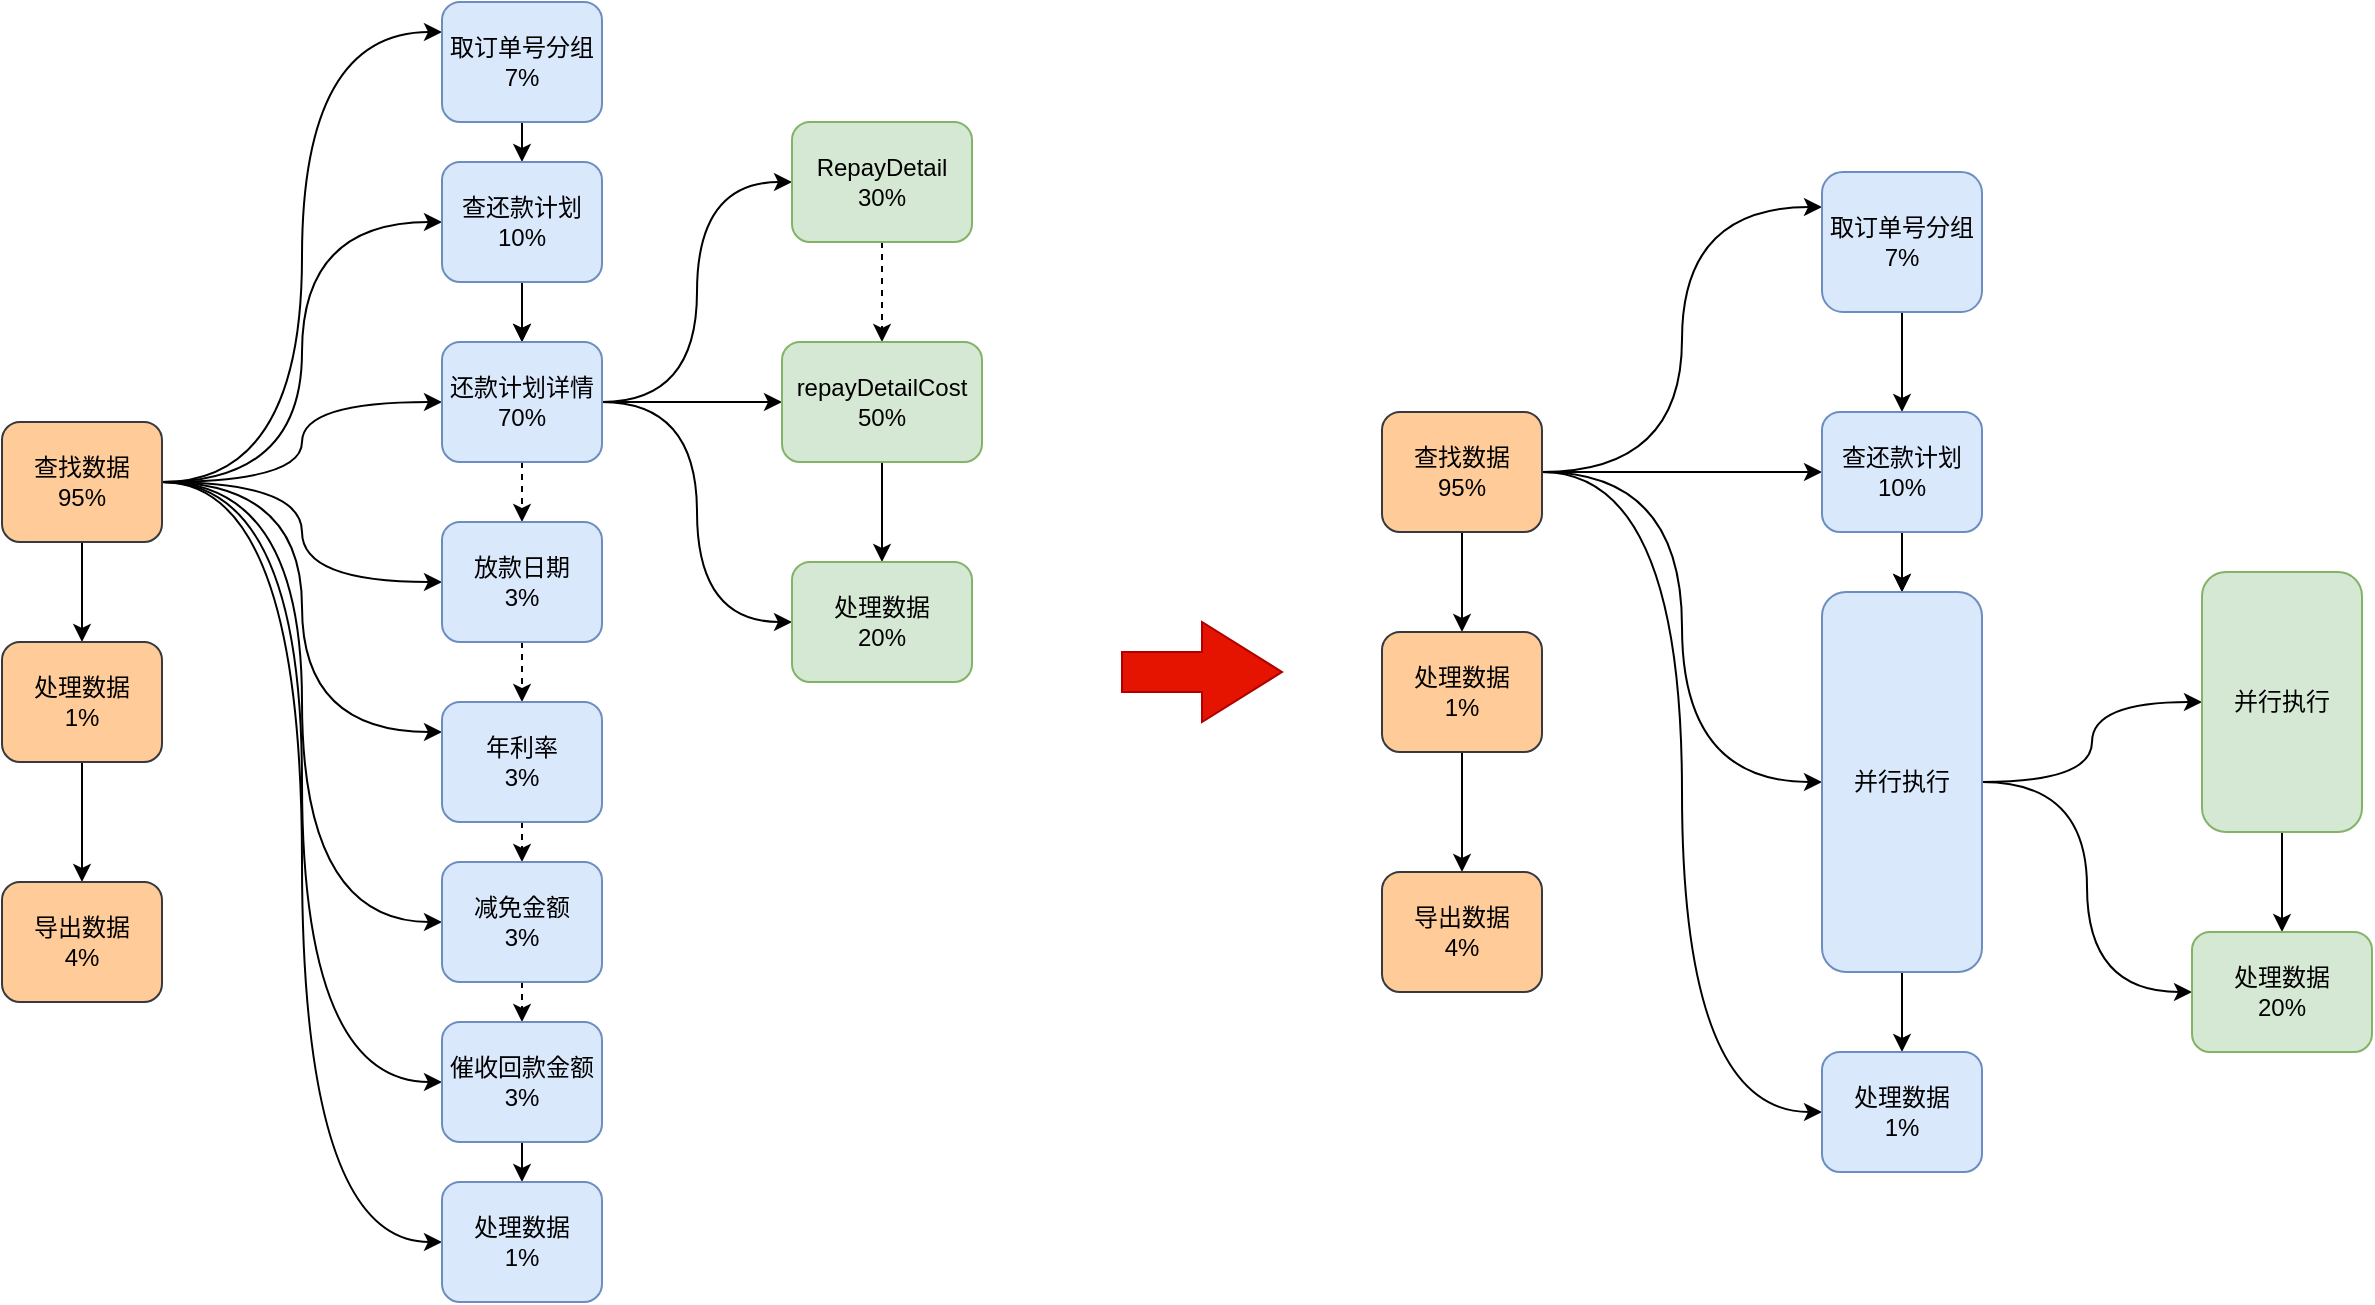 <mxfile version="21.2.9" type="github">
  <diagram name="第 1 页" id="64EU-2JhXtWUbH2v4anR">
    <mxGraphModel dx="1050" dy="582" grid="1" gridSize="10" guides="1" tooltips="1" connect="1" arrows="1" fold="1" page="1" pageScale="1" pageWidth="827" pageHeight="1169" math="0" shadow="0">
      <root>
        <mxCell id="0" />
        <mxCell id="1" parent="0" />
        <mxCell id="YcL_Hn9VU11S4dy8umJO-40" style="edgeStyle=orthogonalEdgeStyle;rounded=0;orthogonalLoop=1;jettySize=auto;html=1;exitX=0.5;exitY=1;exitDx=0;exitDy=0;entryX=0.5;entryY=0;entryDx=0;entryDy=0;" edge="1" parent="1" source="YcL_Hn9VU11S4dy8umJO-1" target="YcL_Hn9VU11S4dy8umJO-2">
          <mxGeometry relative="1" as="geometry" />
        </mxCell>
        <mxCell id="YcL_Hn9VU11S4dy8umJO-57" style="edgeStyle=orthogonalEdgeStyle;orthogonalLoop=1;jettySize=auto;html=1;exitX=1;exitY=0.5;exitDx=0;exitDy=0;entryX=0;entryY=0.5;entryDx=0;entryDy=0;curved=1;" edge="1" parent="1" source="YcL_Hn9VU11S4dy8umJO-1" target="YcL_Hn9VU11S4dy8umJO-10">
          <mxGeometry relative="1" as="geometry" />
        </mxCell>
        <mxCell id="YcL_Hn9VU11S4dy8umJO-59" style="edgeStyle=orthogonalEdgeStyle;orthogonalLoop=1;jettySize=auto;html=1;exitX=1;exitY=0.5;exitDx=0;exitDy=0;entryX=0;entryY=0.25;entryDx=0;entryDy=0;curved=1;" edge="1" parent="1" source="YcL_Hn9VU11S4dy8umJO-1" target="YcL_Hn9VU11S4dy8umJO-7">
          <mxGeometry relative="1" as="geometry" />
        </mxCell>
        <mxCell id="YcL_Hn9VU11S4dy8umJO-60" style="edgeStyle=orthogonalEdgeStyle;orthogonalLoop=1;jettySize=auto;html=1;exitX=1;exitY=0.5;exitDx=0;exitDy=0;entryX=0;entryY=0.5;entryDx=0;entryDy=0;curved=1;" edge="1" parent="1" source="YcL_Hn9VU11S4dy8umJO-1" target="YcL_Hn9VU11S4dy8umJO-8">
          <mxGeometry relative="1" as="geometry" />
        </mxCell>
        <mxCell id="YcL_Hn9VU11S4dy8umJO-61" style="edgeStyle=orthogonalEdgeStyle;orthogonalLoop=1;jettySize=auto;html=1;exitX=1;exitY=0.5;exitDx=0;exitDy=0;entryX=0;entryY=0.5;entryDx=0;entryDy=0;curved=1;" edge="1" parent="1" source="YcL_Hn9VU11S4dy8umJO-1" target="YcL_Hn9VU11S4dy8umJO-9">
          <mxGeometry relative="1" as="geometry" />
        </mxCell>
        <mxCell id="YcL_Hn9VU11S4dy8umJO-62" style="edgeStyle=orthogonalEdgeStyle;orthogonalLoop=1;jettySize=auto;html=1;exitX=1;exitY=0.5;exitDx=0;exitDy=0;entryX=0;entryY=0.25;entryDx=0;entryDy=0;curved=1;" edge="1" parent="1" source="YcL_Hn9VU11S4dy8umJO-1" target="YcL_Hn9VU11S4dy8umJO-11">
          <mxGeometry relative="1" as="geometry" />
        </mxCell>
        <mxCell id="YcL_Hn9VU11S4dy8umJO-63" style="edgeStyle=orthogonalEdgeStyle;orthogonalLoop=1;jettySize=auto;html=1;exitX=1;exitY=0.5;exitDx=0;exitDy=0;entryX=0;entryY=0.5;entryDx=0;entryDy=0;curved=1;" edge="1" parent="1" source="YcL_Hn9VU11S4dy8umJO-1" target="YcL_Hn9VU11S4dy8umJO-12">
          <mxGeometry relative="1" as="geometry" />
        </mxCell>
        <mxCell id="YcL_Hn9VU11S4dy8umJO-64" style="edgeStyle=orthogonalEdgeStyle;orthogonalLoop=1;jettySize=auto;html=1;exitX=1;exitY=0.5;exitDx=0;exitDy=0;entryX=0;entryY=0.5;entryDx=0;entryDy=0;curved=1;" edge="1" parent="1" source="YcL_Hn9VU11S4dy8umJO-1" target="YcL_Hn9VU11S4dy8umJO-13">
          <mxGeometry relative="1" as="geometry" />
        </mxCell>
        <mxCell id="YcL_Hn9VU11S4dy8umJO-65" style="edgeStyle=orthogonalEdgeStyle;orthogonalLoop=1;jettySize=auto;html=1;exitX=1;exitY=0.5;exitDx=0;exitDy=0;entryX=0;entryY=0.5;entryDx=0;entryDy=0;curved=1;" edge="1" parent="1" source="YcL_Hn9VU11S4dy8umJO-1" target="YcL_Hn9VU11S4dy8umJO-29">
          <mxGeometry relative="1" as="geometry" />
        </mxCell>
        <mxCell id="YcL_Hn9VU11S4dy8umJO-1" value="&lt;font style=&quot;font-size: 12px;&quot;&gt;查找数据&lt;br&gt;95%&lt;/font&gt;" style="rounded=1;whiteSpace=wrap;html=1;shadow=0;glass=0;fillColor=#ffcc99;strokeColor=#36393d;direction=east;flipH=0;flipV=1;" vertex="1" parent="1">
          <mxGeometry x="40" y="270" width="80" height="60" as="geometry" />
        </mxCell>
        <mxCell id="YcL_Hn9VU11S4dy8umJO-41" style="edgeStyle=orthogonalEdgeStyle;rounded=0;orthogonalLoop=1;jettySize=auto;html=1;exitX=0.5;exitY=1;exitDx=0;exitDy=0;" edge="1" parent="1" source="YcL_Hn9VU11S4dy8umJO-2" target="YcL_Hn9VU11S4dy8umJO-3">
          <mxGeometry relative="1" as="geometry" />
        </mxCell>
        <mxCell id="YcL_Hn9VU11S4dy8umJO-2" value="&lt;font style=&quot;font-size: 12px;&quot;&gt;处理数据&lt;br&gt;1%&lt;/font&gt;" style="rounded=1;whiteSpace=wrap;html=1;shadow=0;glass=0;fillColor=#ffcc99;strokeColor=#36393d;direction=east;flipH=0;flipV=1;" vertex="1" parent="1">
          <mxGeometry x="40" y="380" width="80" height="60" as="geometry" />
        </mxCell>
        <mxCell id="YcL_Hn9VU11S4dy8umJO-3" value="&lt;font style=&quot;font-size: 12px;&quot;&gt;导出数据&lt;br&gt;4%&lt;/font&gt;" style="rounded=1;whiteSpace=wrap;html=1;shadow=0;glass=0;fillColor=#ffcc99;strokeColor=#36393d;direction=east;flipH=0;flipV=1;" vertex="1" parent="1">
          <mxGeometry x="40" y="500" width="80" height="60" as="geometry" />
        </mxCell>
        <mxCell id="YcL_Hn9VU11S4dy8umJO-43" style="edgeStyle=orthogonalEdgeStyle;rounded=0;orthogonalLoop=1;jettySize=auto;html=1;exitX=0.5;exitY=1;exitDx=0;exitDy=0;entryX=0.5;entryY=0;entryDx=0;entryDy=0;" edge="1" parent="1" source="YcL_Hn9VU11S4dy8umJO-7" target="YcL_Hn9VU11S4dy8umJO-8">
          <mxGeometry relative="1" as="geometry" />
        </mxCell>
        <mxCell id="YcL_Hn9VU11S4dy8umJO-7" value="取订单号分组&lt;br&gt;7%" style="rounded=1;whiteSpace=wrap;html=1;shadow=0;glass=0;fillColor=#dae8fc;strokeColor=#6c8ebf;direction=east;flipH=0;flipV=1;" vertex="1" parent="1">
          <mxGeometry x="260" y="60" width="80" height="60" as="geometry" />
        </mxCell>
        <mxCell id="YcL_Hn9VU11S4dy8umJO-44" style="edgeStyle=orthogonalEdgeStyle;rounded=0;orthogonalLoop=1;jettySize=auto;html=1;exitX=0.5;exitY=1;exitDx=0;exitDy=0;entryX=0.5;entryY=0;entryDx=0;entryDy=0;" edge="1" parent="1" source="YcL_Hn9VU11S4dy8umJO-8" target="YcL_Hn9VU11S4dy8umJO-9">
          <mxGeometry relative="1" as="geometry" />
        </mxCell>
        <mxCell id="YcL_Hn9VU11S4dy8umJO-70" value="" style="edgeStyle=orthogonalEdgeStyle;rounded=0;orthogonalLoop=1;jettySize=auto;html=1;" edge="1" parent="1" source="YcL_Hn9VU11S4dy8umJO-8" target="YcL_Hn9VU11S4dy8umJO-9">
          <mxGeometry relative="1" as="geometry" />
        </mxCell>
        <mxCell id="YcL_Hn9VU11S4dy8umJO-8" value="查还款计划&lt;br&gt;10%" style="rounded=1;whiteSpace=wrap;html=1;shadow=0;glass=0;fillColor=#dae8fc;strokeColor=#6c8ebf;direction=east;flipH=0;flipV=1;" vertex="1" parent="1">
          <mxGeometry x="260" y="140" width="80" height="60" as="geometry" />
        </mxCell>
        <mxCell id="YcL_Hn9VU11S4dy8umJO-47" style="edgeStyle=orthogonalEdgeStyle;rounded=0;orthogonalLoop=1;jettySize=auto;html=1;exitX=0.5;exitY=1;exitDx=0;exitDy=0;entryX=0.5;entryY=0;entryDx=0;entryDy=0;dashed=1;" edge="1" parent="1" source="YcL_Hn9VU11S4dy8umJO-9" target="YcL_Hn9VU11S4dy8umJO-10">
          <mxGeometry relative="1" as="geometry" />
        </mxCell>
        <mxCell id="YcL_Hn9VU11S4dy8umJO-67" style="edgeStyle=orthogonalEdgeStyle;orthogonalLoop=1;jettySize=auto;html=1;exitX=1;exitY=0.5;exitDx=0;exitDy=0;entryX=0;entryY=0.5;entryDx=0;entryDy=0;curved=1;" edge="1" parent="1" source="YcL_Hn9VU11S4dy8umJO-9" target="YcL_Hn9VU11S4dy8umJO-21">
          <mxGeometry relative="1" as="geometry" />
        </mxCell>
        <mxCell id="YcL_Hn9VU11S4dy8umJO-68" style="edgeStyle=orthogonalEdgeStyle;rounded=0;orthogonalLoop=1;jettySize=auto;html=1;exitX=1;exitY=0.5;exitDx=0;exitDy=0;entryX=0;entryY=0.5;entryDx=0;entryDy=0;" edge="1" parent="1" source="YcL_Hn9VU11S4dy8umJO-9" target="YcL_Hn9VU11S4dy8umJO-22">
          <mxGeometry relative="1" as="geometry" />
        </mxCell>
        <mxCell id="YcL_Hn9VU11S4dy8umJO-69" style="edgeStyle=orthogonalEdgeStyle;orthogonalLoop=1;jettySize=auto;html=1;exitX=1;exitY=0.5;exitDx=0;exitDy=0;entryX=0;entryY=0.5;entryDx=0;entryDy=0;curved=1;" edge="1" parent="1" source="YcL_Hn9VU11S4dy8umJO-9" target="YcL_Hn9VU11S4dy8umJO-23">
          <mxGeometry relative="1" as="geometry" />
        </mxCell>
        <mxCell id="YcL_Hn9VU11S4dy8umJO-9" value="还款计划详情&lt;br&gt;70%" style="rounded=1;whiteSpace=wrap;html=1;shadow=0;glass=0;fillColor=#dae8fc;strokeColor=#6c8ebf;direction=east;flipH=0;flipV=1;" vertex="1" parent="1">
          <mxGeometry x="260" y="230" width="80" height="60" as="geometry" />
        </mxCell>
        <mxCell id="YcL_Hn9VU11S4dy8umJO-48" style="edgeStyle=orthogonalEdgeStyle;rounded=0;orthogonalLoop=1;jettySize=auto;html=1;exitX=0.5;exitY=1;exitDx=0;exitDy=0;entryX=0.5;entryY=0;entryDx=0;entryDy=0;dashed=1;" edge="1" parent="1" source="YcL_Hn9VU11S4dy8umJO-10" target="YcL_Hn9VU11S4dy8umJO-11">
          <mxGeometry relative="1" as="geometry" />
        </mxCell>
        <mxCell id="YcL_Hn9VU11S4dy8umJO-10" value="放款日期&lt;br&gt;3%" style="rounded=1;whiteSpace=wrap;html=1;shadow=0;glass=0;fillColor=#dae8fc;strokeColor=#6c8ebf;direction=east;flipH=0;flipV=1;" vertex="1" parent="1">
          <mxGeometry x="260" y="320" width="80" height="60" as="geometry" />
        </mxCell>
        <mxCell id="YcL_Hn9VU11S4dy8umJO-49" style="edgeStyle=orthogonalEdgeStyle;rounded=0;orthogonalLoop=1;jettySize=auto;html=1;exitX=0.5;exitY=1;exitDx=0;exitDy=0;entryX=0.5;entryY=0;entryDx=0;entryDy=0;dashed=1;" edge="1" parent="1" source="YcL_Hn9VU11S4dy8umJO-11" target="YcL_Hn9VU11S4dy8umJO-12">
          <mxGeometry relative="1" as="geometry" />
        </mxCell>
        <mxCell id="YcL_Hn9VU11S4dy8umJO-11" value="年利率&lt;br&gt;3%" style="rounded=1;whiteSpace=wrap;html=1;shadow=0;glass=0;fillColor=#dae8fc;strokeColor=#6c8ebf;direction=east;flipH=0;flipV=1;" vertex="1" parent="1">
          <mxGeometry x="260" y="410" width="80" height="60" as="geometry" />
        </mxCell>
        <mxCell id="YcL_Hn9VU11S4dy8umJO-50" style="edgeStyle=orthogonalEdgeStyle;rounded=0;orthogonalLoop=1;jettySize=auto;html=1;exitX=0.5;exitY=1;exitDx=0;exitDy=0;entryX=0.5;entryY=0;entryDx=0;entryDy=0;dashed=1;" edge="1" parent="1" source="YcL_Hn9VU11S4dy8umJO-12" target="YcL_Hn9VU11S4dy8umJO-13">
          <mxGeometry relative="1" as="geometry" />
        </mxCell>
        <mxCell id="YcL_Hn9VU11S4dy8umJO-12" value="减免金额&lt;br&gt;3%" style="rounded=1;whiteSpace=wrap;html=1;shadow=0;glass=0;fillColor=#dae8fc;strokeColor=#6c8ebf;direction=east;flipH=0;flipV=1;" vertex="1" parent="1">
          <mxGeometry x="260" y="490" width="80" height="60" as="geometry" />
        </mxCell>
        <mxCell id="YcL_Hn9VU11S4dy8umJO-51" style="edgeStyle=orthogonalEdgeStyle;rounded=0;orthogonalLoop=1;jettySize=auto;html=1;exitX=0.5;exitY=1;exitDx=0;exitDy=0;entryX=0.5;entryY=0;entryDx=0;entryDy=0;" edge="1" parent="1" source="YcL_Hn9VU11S4dy8umJO-13" target="YcL_Hn9VU11S4dy8umJO-29">
          <mxGeometry relative="1" as="geometry" />
        </mxCell>
        <mxCell id="YcL_Hn9VU11S4dy8umJO-13" value="催收回款金额&lt;br&gt;3%" style="rounded=1;whiteSpace=wrap;html=1;shadow=0;glass=0;fillColor=#dae8fc;strokeColor=#6c8ebf;direction=east;flipH=0;flipV=1;" vertex="1" parent="1">
          <mxGeometry x="260" y="570" width="80" height="60" as="geometry" />
        </mxCell>
        <mxCell id="YcL_Hn9VU11S4dy8umJO-71" style="edgeStyle=orthogonalEdgeStyle;rounded=0;orthogonalLoop=1;jettySize=auto;html=1;exitX=0.5;exitY=1;exitDx=0;exitDy=0;entryX=0.5;entryY=0;entryDx=0;entryDy=0;dashed=1;" edge="1" parent="1" source="YcL_Hn9VU11S4dy8umJO-21" target="YcL_Hn9VU11S4dy8umJO-22">
          <mxGeometry relative="1" as="geometry" />
        </mxCell>
        <mxCell id="YcL_Hn9VU11S4dy8umJO-21" value="RepayDetail&lt;br&gt;30%" style="rounded=1;whiteSpace=wrap;html=1;shadow=0;glass=0;fillColor=#d5e8d4;strokeColor=#82b366;direction=east;flipH=0;flipV=1;" vertex="1" parent="1">
          <mxGeometry x="435" y="120" width="90" height="60" as="geometry" />
        </mxCell>
        <mxCell id="YcL_Hn9VU11S4dy8umJO-72" style="edgeStyle=orthogonalEdgeStyle;rounded=0;orthogonalLoop=1;jettySize=auto;html=1;exitX=0.5;exitY=1;exitDx=0;exitDy=0;entryX=0.5;entryY=0;entryDx=0;entryDy=0;" edge="1" parent="1" source="YcL_Hn9VU11S4dy8umJO-22" target="YcL_Hn9VU11S4dy8umJO-23">
          <mxGeometry relative="1" as="geometry" />
        </mxCell>
        <mxCell id="YcL_Hn9VU11S4dy8umJO-22" value="repayDetailCost&lt;br&gt;50%" style="rounded=1;whiteSpace=wrap;html=1;shadow=0;glass=0;fillColor=#d5e8d4;strokeColor=#82b366;direction=east;flipH=0;flipV=1;" vertex="1" parent="1">
          <mxGeometry x="430" y="230" width="100" height="60" as="geometry" />
        </mxCell>
        <mxCell id="YcL_Hn9VU11S4dy8umJO-23" value="&lt;font style=&quot;font-size: 12px;&quot;&gt;处理数据&lt;br&gt;20%&lt;br&gt;&lt;/font&gt;" style="rounded=1;whiteSpace=wrap;html=1;shadow=0;glass=0;fillColor=#d5e8d4;strokeColor=#82b366;direction=east;flipH=0;flipV=1;" vertex="1" parent="1">
          <mxGeometry x="435" y="340" width="90" height="60" as="geometry" />
        </mxCell>
        <mxCell id="YcL_Hn9VU11S4dy8umJO-29" value="处理数据&lt;br&gt;1%" style="rounded=1;whiteSpace=wrap;html=1;shadow=0;glass=0;fillColor=#dae8fc;strokeColor=#6c8ebf;direction=east;flipH=0;flipV=1;" vertex="1" parent="1">
          <mxGeometry x="260" y="650" width="80" height="60" as="geometry" />
        </mxCell>
        <mxCell id="YcL_Hn9VU11S4dy8umJO-73" value="" style="html=1;shadow=0;dashed=0;align=center;verticalAlign=middle;shape=mxgraph.arrows2.arrow;dy=0.6;dx=40;notch=0;fillColor=#e51400;fontColor=#ffffff;strokeColor=#B20000;" vertex="1" parent="1">
          <mxGeometry x="600" y="370" width="80" height="50" as="geometry" />
        </mxCell>
        <mxCell id="YcL_Hn9VU11S4dy8umJO-101" style="edgeStyle=orthogonalEdgeStyle;rounded=0;orthogonalLoop=1;jettySize=auto;html=1;exitX=0.5;exitY=1;exitDx=0;exitDy=0;entryX=0.5;entryY=0;entryDx=0;entryDy=0;" edge="1" parent="1" source="YcL_Hn9VU11S4dy8umJO-106" target="YcL_Hn9VU11S4dy8umJO-108">
          <mxGeometry relative="1" as="geometry" />
        </mxCell>
        <mxCell id="YcL_Hn9VU11S4dy8umJO-102" style="edgeStyle=orthogonalEdgeStyle;orthogonalLoop=1;jettySize=auto;html=1;exitX=1;exitY=0.5;exitDx=0;exitDy=0;entryX=0;entryY=0.25;entryDx=0;entryDy=0;curved=1;" edge="1" parent="1" source="YcL_Hn9VU11S4dy8umJO-106" target="YcL_Hn9VU11S4dy8umJO-111">
          <mxGeometry relative="1" as="geometry" />
        </mxCell>
        <mxCell id="YcL_Hn9VU11S4dy8umJO-103" style="edgeStyle=orthogonalEdgeStyle;orthogonalLoop=1;jettySize=auto;html=1;exitX=1;exitY=0.5;exitDx=0;exitDy=0;entryX=0;entryY=0.5;entryDx=0;entryDy=0;curved=1;" edge="1" parent="1" source="YcL_Hn9VU11S4dy8umJO-106" target="YcL_Hn9VU11S4dy8umJO-114">
          <mxGeometry relative="1" as="geometry" />
        </mxCell>
        <mxCell id="YcL_Hn9VU11S4dy8umJO-104" style="edgeStyle=orthogonalEdgeStyle;orthogonalLoop=1;jettySize=auto;html=1;exitX=1;exitY=0.5;exitDx=0;exitDy=0;entryX=0;entryY=0.5;entryDx=0;entryDy=0;curved=1;" edge="1" parent="1" source="YcL_Hn9VU11S4dy8umJO-106" target="YcL_Hn9VU11S4dy8umJO-118">
          <mxGeometry relative="1" as="geometry" />
        </mxCell>
        <mxCell id="YcL_Hn9VU11S4dy8umJO-105" style="edgeStyle=orthogonalEdgeStyle;orthogonalLoop=1;jettySize=auto;html=1;exitX=1;exitY=0.5;exitDx=0;exitDy=0;entryX=0;entryY=0.5;entryDx=0;entryDy=0;curved=1;" edge="1" parent="1" source="YcL_Hn9VU11S4dy8umJO-106" target="YcL_Hn9VU11S4dy8umJO-122">
          <mxGeometry relative="1" as="geometry" />
        </mxCell>
        <mxCell id="YcL_Hn9VU11S4dy8umJO-106" value="&lt;font style=&quot;font-size: 12px;&quot;&gt;查找数据&lt;br&gt;95%&lt;/font&gt;" style="rounded=1;whiteSpace=wrap;html=1;shadow=0;glass=0;fillColor=#ffcc99;strokeColor=#36393d;direction=east;flipH=0;flipV=1;" vertex="1" parent="1">
          <mxGeometry x="730" y="265" width="80" height="60" as="geometry" />
        </mxCell>
        <mxCell id="YcL_Hn9VU11S4dy8umJO-107" style="edgeStyle=orthogonalEdgeStyle;rounded=0;orthogonalLoop=1;jettySize=auto;html=1;exitX=0.5;exitY=1;exitDx=0;exitDy=0;" edge="1" parent="1" source="YcL_Hn9VU11S4dy8umJO-108" target="YcL_Hn9VU11S4dy8umJO-109">
          <mxGeometry relative="1" as="geometry" />
        </mxCell>
        <mxCell id="YcL_Hn9VU11S4dy8umJO-108" value="&lt;font style=&quot;font-size: 12px;&quot;&gt;处理数据&lt;br&gt;1%&lt;/font&gt;" style="rounded=1;whiteSpace=wrap;html=1;shadow=0;glass=0;fillColor=#ffcc99;strokeColor=#36393d;direction=east;flipH=0;flipV=1;" vertex="1" parent="1">
          <mxGeometry x="730" y="375" width="80" height="60" as="geometry" />
        </mxCell>
        <mxCell id="YcL_Hn9VU11S4dy8umJO-109" value="&lt;font style=&quot;font-size: 12px;&quot;&gt;导出数据&lt;br&gt;4%&lt;/font&gt;" style="rounded=1;whiteSpace=wrap;html=1;shadow=0;glass=0;fillColor=#ffcc99;strokeColor=#36393d;direction=east;flipH=0;flipV=1;" vertex="1" parent="1">
          <mxGeometry x="730" y="495" width="80" height="60" as="geometry" />
        </mxCell>
        <mxCell id="YcL_Hn9VU11S4dy8umJO-110" style="edgeStyle=orthogonalEdgeStyle;rounded=0;orthogonalLoop=1;jettySize=auto;html=1;exitX=0.5;exitY=1;exitDx=0;exitDy=0;entryX=0.5;entryY=0;entryDx=0;entryDy=0;" edge="1" parent="1" source="YcL_Hn9VU11S4dy8umJO-111" target="YcL_Hn9VU11S4dy8umJO-114">
          <mxGeometry relative="1" as="geometry" />
        </mxCell>
        <mxCell id="YcL_Hn9VU11S4dy8umJO-111" value="取订单号分组&lt;br&gt;7%" style="rounded=1;whiteSpace=wrap;html=1;shadow=0;glass=0;fillColor=#dae8fc;strokeColor=#6c8ebf;direction=east;flipH=0;flipV=1;" vertex="1" parent="1">
          <mxGeometry x="950" y="145" width="80" height="70" as="geometry" />
        </mxCell>
        <mxCell id="YcL_Hn9VU11S4dy8umJO-112" style="edgeStyle=orthogonalEdgeStyle;rounded=0;orthogonalLoop=1;jettySize=auto;html=1;exitX=0.5;exitY=1;exitDx=0;exitDy=0;entryX=0.5;entryY=0;entryDx=0;entryDy=0;" edge="1" parent="1" source="YcL_Hn9VU11S4dy8umJO-114" target="YcL_Hn9VU11S4dy8umJO-118">
          <mxGeometry relative="1" as="geometry" />
        </mxCell>
        <mxCell id="YcL_Hn9VU11S4dy8umJO-113" value="" style="edgeStyle=orthogonalEdgeStyle;rounded=0;orthogonalLoop=1;jettySize=auto;html=1;" edge="1" parent="1" source="YcL_Hn9VU11S4dy8umJO-114" target="YcL_Hn9VU11S4dy8umJO-118">
          <mxGeometry relative="1" as="geometry" />
        </mxCell>
        <mxCell id="YcL_Hn9VU11S4dy8umJO-114" value="查还款计划&lt;br&gt;10%" style="rounded=1;whiteSpace=wrap;html=1;shadow=0;glass=0;fillColor=#dae8fc;strokeColor=#6c8ebf;direction=east;flipH=0;flipV=1;" vertex="1" parent="1">
          <mxGeometry x="950" y="265" width="80" height="60" as="geometry" />
        </mxCell>
        <mxCell id="YcL_Hn9VU11S4dy8umJO-115" style="edgeStyle=orthogonalEdgeStyle;orthogonalLoop=1;jettySize=auto;html=1;exitX=1;exitY=0.5;exitDx=0;exitDy=0;entryX=0;entryY=0.5;entryDx=0;entryDy=0;curved=1;" edge="1" parent="1" source="YcL_Hn9VU11S4dy8umJO-118" target="YcL_Hn9VU11S4dy8umJO-120">
          <mxGeometry relative="1" as="geometry" />
        </mxCell>
        <mxCell id="YcL_Hn9VU11S4dy8umJO-116" style="edgeStyle=orthogonalEdgeStyle;orthogonalLoop=1;jettySize=auto;html=1;exitX=1;exitY=0.5;exitDx=0;exitDy=0;entryX=0;entryY=0.5;entryDx=0;entryDy=0;curved=1;" edge="1" parent="1" source="YcL_Hn9VU11S4dy8umJO-118" target="YcL_Hn9VU11S4dy8umJO-121">
          <mxGeometry relative="1" as="geometry" />
        </mxCell>
        <mxCell id="YcL_Hn9VU11S4dy8umJO-117" style="edgeStyle=orthogonalEdgeStyle;rounded=0;orthogonalLoop=1;jettySize=auto;html=1;exitX=0.5;exitY=1;exitDx=0;exitDy=0;entryX=0.5;entryY=0;entryDx=0;entryDy=0;" edge="1" parent="1" source="YcL_Hn9VU11S4dy8umJO-118" target="YcL_Hn9VU11S4dy8umJO-122">
          <mxGeometry relative="1" as="geometry" />
        </mxCell>
        <mxCell id="YcL_Hn9VU11S4dy8umJO-118" value="并行执行" style="rounded=1;whiteSpace=wrap;html=1;shadow=0;glass=0;fillColor=#dae8fc;strokeColor=#6c8ebf;direction=east;flipH=0;flipV=1;" vertex="1" parent="1">
          <mxGeometry x="950" y="355" width="80" height="190" as="geometry" />
        </mxCell>
        <mxCell id="YcL_Hn9VU11S4dy8umJO-119" style="edgeStyle=orthogonalEdgeStyle;rounded=0;orthogonalLoop=1;jettySize=auto;html=1;exitX=0.5;exitY=1;exitDx=0;exitDy=0;entryX=0.5;entryY=0;entryDx=0;entryDy=0;" edge="1" parent="1" source="YcL_Hn9VU11S4dy8umJO-120" target="YcL_Hn9VU11S4dy8umJO-121">
          <mxGeometry relative="1" as="geometry" />
        </mxCell>
        <mxCell id="YcL_Hn9VU11S4dy8umJO-120" value="并行执行" style="rounded=1;whiteSpace=wrap;html=1;shadow=0;glass=0;fillColor=#d5e8d4;strokeColor=#82b366;direction=east;flipH=0;flipV=1;" vertex="1" parent="1">
          <mxGeometry x="1140" y="345" width="80" height="130" as="geometry" />
        </mxCell>
        <mxCell id="YcL_Hn9VU11S4dy8umJO-121" value="&lt;font style=&quot;font-size: 12px;&quot;&gt;处理数据&lt;br&gt;20%&lt;br&gt;&lt;/font&gt;" style="rounded=1;whiteSpace=wrap;html=1;shadow=0;glass=0;fillColor=#d5e8d4;strokeColor=#82b366;direction=east;flipH=0;flipV=1;" vertex="1" parent="1">
          <mxGeometry x="1135" y="525" width="90" height="60" as="geometry" />
        </mxCell>
        <mxCell id="YcL_Hn9VU11S4dy8umJO-122" value="处理数据&lt;br&gt;1%" style="rounded=1;whiteSpace=wrap;html=1;shadow=0;glass=0;fillColor=#dae8fc;strokeColor=#6c8ebf;direction=east;flipH=0;flipV=1;" vertex="1" parent="1">
          <mxGeometry x="950" y="585" width="80" height="60" as="geometry" />
        </mxCell>
      </root>
    </mxGraphModel>
  </diagram>
</mxfile>
